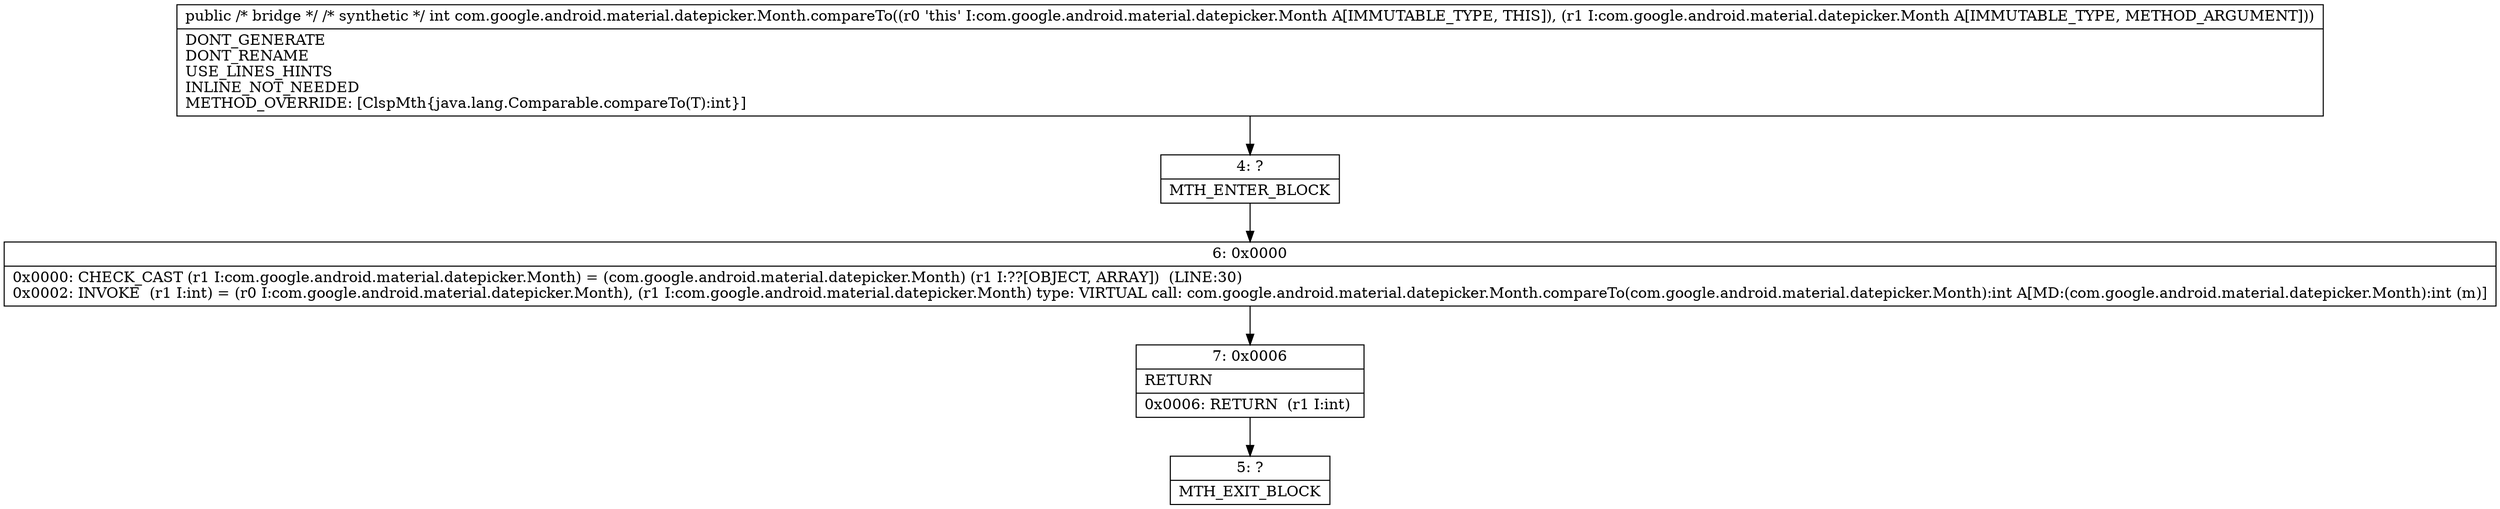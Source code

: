 digraph "CFG forcom.google.android.material.datepicker.Month.compareTo(Ljava\/lang\/Object;)I" {
Node_4 [shape=record,label="{4\:\ ?|MTH_ENTER_BLOCK\l}"];
Node_6 [shape=record,label="{6\:\ 0x0000|0x0000: CHECK_CAST (r1 I:com.google.android.material.datepicker.Month) = (com.google.android.material.datepicker.Month) (r1 I:??[OBJECT, ARRAY])  (LINE:30)\l0x0002: INVOKE  (r1 I:int) = (r0 I:com.google.android.material.datepicker.Month), (r1 I:com.google.android.material.datepicker.Month) type: VIRTUAL call: com.google.android.material.datepicker.Month.compareTo(com.google.android.material.datepicker.Month):int A[MD:(com.google.android.material.datepicker.Month):int (m)]\l}"];
Node_7 [shape=record,label="{7\:\ 0x0006|RETURN\l|0x0006: RETURN  (r1 I:int) \l}"];
Node_5 [shape=record,label="{5\:\ ?|MTH_EXIT_BLOCK\l}"];
MethodNode[shape=record,label="{public \/* bridge *\/ \/* synthetic *\/ int com.google.android.material.datepicker.Month.compareTo((r0 'this' I:com.google.android.material.datepicker.Month A[IMMUTABLE_TYPE, THIS]), (r1 I:com.google.android.material.datepicker.Month A[IMMUTABLE_TYPE, METHOD_ARGUMENT]))  | DONT_GENERATE\lDONT_RENAME\lUSE_LINES_HINTS\lINLINE_NOT_NEEDED\lMETHOD_OVERRIDE: [ClspMth\{java.lang.Comparable.compareTo(T):int\}]\l}"];
MethodNode -> Node_4;Node_4 -> Node_6;
Node_6 -> Node_7;
Node_7 -> Node_5;
}

